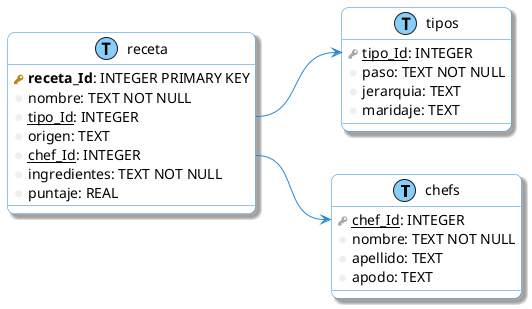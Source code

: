 @startuml

left to right direction
skinparam roundcorner 15
skinparam shadowing true
skinparam handwritten false
skinparam class {
    BackgroundColor white
    ArrowColor #2688d4
    BorderColor #2688d4
}

!define table(x) entity x << (T, LightSkyBlue) >>
!define primary_key(x) <b><color:#b8861b><&key></color> x</b>
!define foreign_key(x) <color:#aaaaaa><&key></color> <u>x</u>
!define column(x) <color:#efefef><&media-record></color> x
!define column_fk(x) <color:#efefef><&media-record></color> <u>x</u>

table( chefs ) {
  foreign_key( chef_Id ): INTEGER
  column( nombre ): TEXT NOT NULL
  column( apellido ): TEXT
  column( apodo ): TEXT
}

table( receta ) {
  primary_key( receta_Id ): INTEGER PRIMARY KEY
  column( nombre ): TEXT NOT NULL
  column_fk( tipo_Id ): INTEGER
  column( origen ): TEXT
  column_fk( chef_Id ): INTEGER
  column( ingredientes ): TEXT NOT NULL
  column( puntaje ): REAL
}

table( tipos ) {
  foreign_key( tipo_Id ): INTEGER
  column( paso ): TEXT NOT NULL
  column( jerarquia ): TEXT
  column( maridaje ): TEXT
}

receta::chef_Id --> chefs::chef_Id
receta::tipo_Id --> tipos::tipo_Id

@enduml